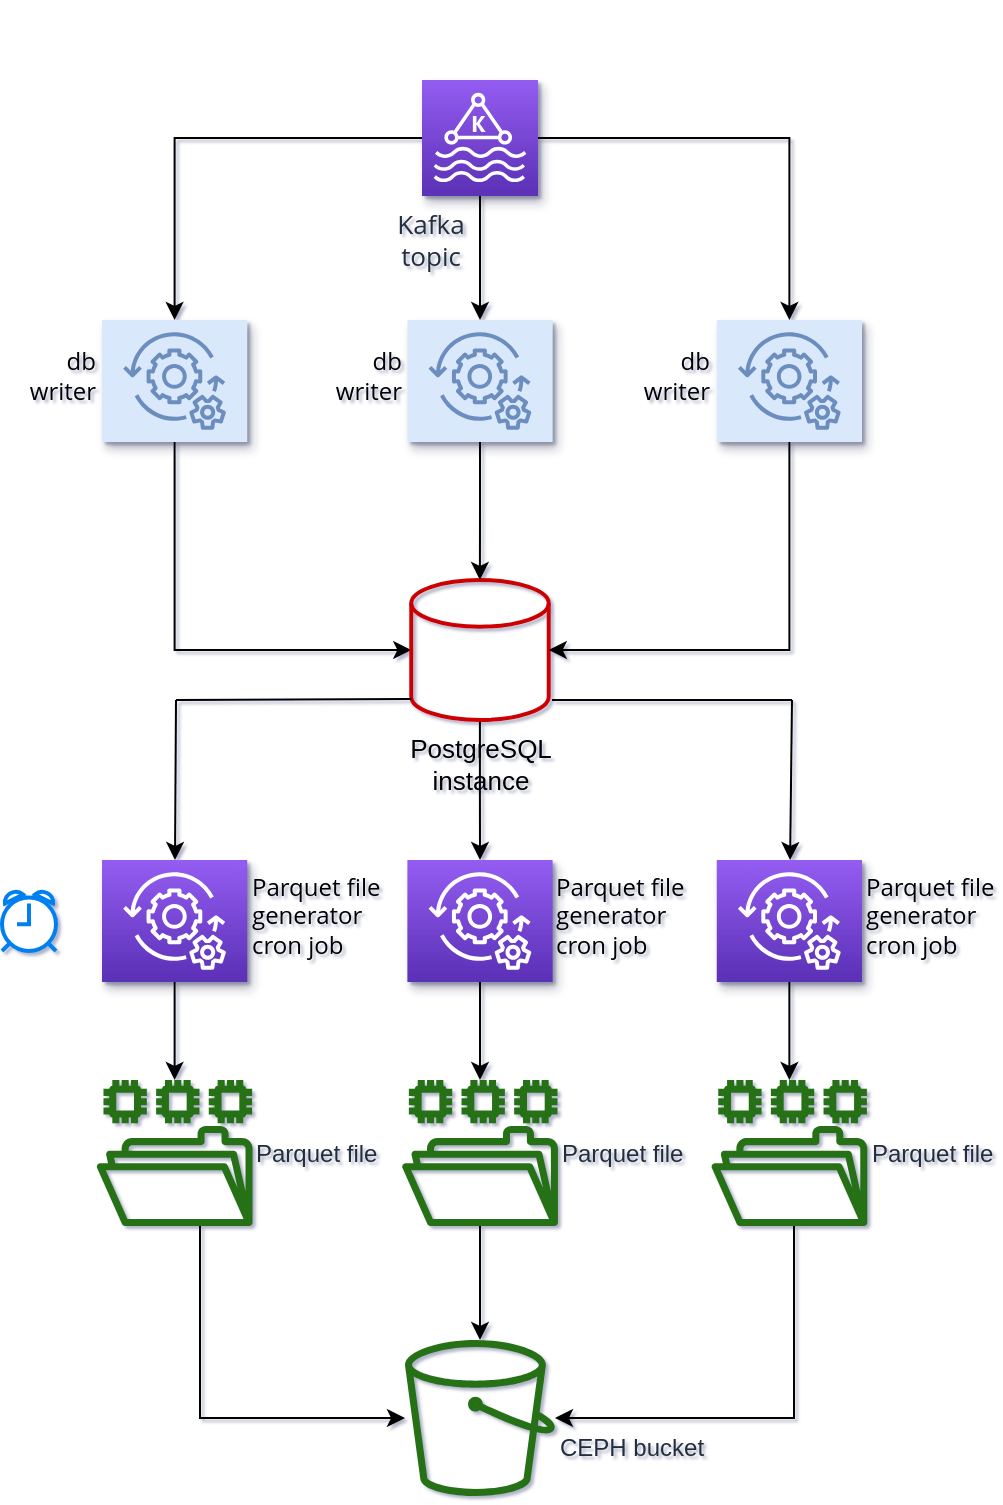 <mxfile version="13.9.8" type="device"><diagram id="PvZe2rQdpgl4ulF8Twd2" name="Page-1"><mxGraphModel dx="2062" dy="783" grid="1" gridSize="10" guides="1" tooltips="1" connect="1" arrows="1" fold="1" page="0" pageScale="1" pageWidth="850" pageHeight="1100" math="0" shadow="1" extFonts="Open Sans^https://fonts.googleapis.com/css?family=Open+Sans"><root><UserObject label="" animation="show Wq5InzKh79W2wBIpRcLx-78 fade&#xA;show cvLpx6p-RuNz1EM1y9mV-29 fade&#xA;wait 1000&#xA;&#xA;show Wq5InzKh79W2wBIpRcLx-1&#xA;wait 1000&#xA;show cvLpx6p-RuNz1EM1y9mV-24 fade&#xA;wait 1000&#xA;&#xA;show Wq5InzKh79W2wBIpRcLx-85 fade&#xA;show cvLpx6p-RuNz1EM1y9mV-22 fade&#xA;wait 1000&#xA;show Wq5InzKh79W2wBIpRcLx-2&#xA;wait 1000&#xA;show cvLpx6p-RuNz1EM1y9mV-23 fade&#xA;wait 1000&#xA;show Wq5InzKh79W2wBIpRcLx-3&#xA;wait 1000&#xA;show cvLpx6p-RuNz1EM1y9mV-30 fade&#xA;wait 1000&#xA;show Wq5InzKh79W2wBIpRcLx-4&#xA;wait 1000&#xA;show cvLpx6p-RuNz1EM1y9mV-25 fade&#xA;wait 1000&#xA;show cvLpx6p-RuNz1EM1y9mV-2 fade&#xA;wait 1000&#xA;show Wq5InzKh79W2wBIpRcLx-5&#xA;wait 1000&#xA;show Wq5InzKh79W2wBIpRcLx-6&#xA;wait 1000&#xA;show Wq5InzKh79W2wBIpRcLx-7&#xA;wait 1000&#xA;show cvLpx6p-RuNz1EM1y9mV-4 fade&#xA;wait 1000&#xA;show Wq5InzKh79W2wBIpRcLx-26&#xA;wait 1000&#xA;show Wq5InzKh79W2wBIpRcLx-20 fade&#xA;wait 1000&#xA;show Wq5InzKh79W2wBIpRcLx-21&#xA;wait 1000&#xA;show cvLpx6p-RuNz1EM1y9mV-8 fade&#xA;wait 1000&#xA;show cvLpx6p-RuNz1EM1y9mV-40 fade&#xA;show cvLpx6p-RuNz1EM1y9mV-9 fade&#xA;wait 1000&#xA;show hZzMzlVJMegq5i51UVMi-1&#xA;wait 1000&#xA;show qZqwFrgaYaiB9kYyUIb4-5&#xA;wait 1000&#xA;show cvLpx6p-RuNz1EM1y9mV-43&#xA;wait 1000&#xA;&#xA;&#xA;" id="0"><mxCell/></UserObject><mxCell id="1" parent="0"/><mxCell id="gIdM4JV-YsShGHb75-mt-10" value="" style="edgeStyle=orthogonalEdgeStyle;rounded=0;orthogonalLoop=1;jettySize=auto;html=1;" parent="1" source="cvLpx6p-RuNz1EM1y9mV-4" target="8Mudrr2gFht6RSvs2BrG-6" edge="1"><mxGeometry relative="1" as="geometry"><mxPoint x="-230" y="69" as="targetPoint"/></mxGeometry></mxCell><mxCell id="gIdM4JV-YsShGHb75-mt-11" value="" style="edgeStyle=orthogonalEdgeStyle;rounded=0;orthogonalLoop=1;jettySize=auto;html=1;" parent="1" source="cvLpx6p-RuNz1EM1y9mV-4" target="gIdM4JV-YsShGHb75-mt-3" edge="1"><mxGeometry relative="1" as="geometry"/></mxCell><mxCell id="gIdM4JV-YsShGHb75-mt-17" value="" style="edgeStyle=orthogonalEdgeStyle;rounded=0;orthogonalLoop=1;jettySize=auto;html=1;" parent="1" source="cvLpx6p-RuNz1EM1y9mV-4" target="gIdM4JV-YsShGHb75-mt-4" edge="1"><mxGeometry relative="1" as="geometry"><mxPoint x="-12" y="69" as="targetPoint"/></mxGeometry></mxCell><mxCell id="cvLpx6p-RuNz1EM1y9mV-4" value="Kafka&lt;br&gt;topic" style="outlineConnect=0;fontColor=#232F3E;gradientColor=#945DF2;gradientDirection=north;fillColor=#5A30B5;strokeColor=#ffffff;dashed=0;verticalLabelPosition=bottom;verticalAlign=top;align=center;html=1;fontSize=13;fontStyle=0;aspect=fixed;shape=mxgraph.aws4.resourceIcon;resIcon=mxgraph.aws4.managed_streaming_for_kafka;shadow=1;labelPosition=center;spacingRight=50;fontFamily=Open Sans;" parent="1" vertex="1"><mxGeometry x="-150" y="40" width="58" height="58" as="geometry"/></mxCell><mxCell id="Wq5InzKh79W2wBIpRcLx-83" value="" style="shape=image;imageAspect=0;aspect=fixed;verticalLabelPosition=bottom;verticalAlign=top;rounded=0;dashed=1;labelBackgroundColor=none;strokeColor=#3399FF;strokeWidth=2;fillColor=#ffffff;fontColor=#0066CC;align=center;html=1;image=https://static.redhat.com/libs/redhat/brand-assets/latest/corp/logo--hat-only.svg;" parent="1" vertex="1"><mxGeometry width="70" as="geometry"/></mxCell><mxCell id="gIdM4JV-YsShGHb75-mt-21" value="" style="edgeStyle=orthogonalEdgeStyle;rounded=0;orthogonalLoop=1;jettySize=auto;html=1;entryX=0;entryY=0.5;entryDx=0;entryDy=0;entryPerimeter=0;" parent="1" source="8Mudrr2gFht6RSvs2BrG-6" target="cvLpx6p-RuNz1EM1y9mV-8" edge="1"><mxGeometry relative="1" as="geometry"><mxPoint x="-253.69" y="301" as="targetPoint"/><Array as="points"><mxPoint x="-274" y="325"/></Array></mxGeometry></mxCell><UserObject label="&lt;div style=&quot;font-size: 12px;&quot;&gt;&lt;span style=&quot;font-size: 12px;&quot;&gt;db&lt;br style=&quot;font-size: 12px;&quot;&gt;writer&lt;/span&gt;&lt;b style=&quot;font-size: 12px;&quot;&gt;&lt;span style=&quot;font-size: 12px;&quot;&gt;&lt;br style=&quot;font-size: 12px;&quot;&gt;&lt;/span&gt;&lt;/b&gt;&lt;/div&gt;" id="8Mudrr2gFht6RSvs2BrG-6"><mxCell style="outlineConnect=0;gradientDirection=north;fillColor=#dae8fc;strokeColor=#6c8ebf;dashed=0;verticalLabelPosition=middle;verticalAlign=middle;align=right;html=1;fontSize=12;fontStyle=0;aspect=fixed;shape=mxgraph.aws4.resourceIcon;resIcon=mxgraph.aws4.managed_services;fontFamily=Open Sans;labelPosition=left;shadow=1;spacingBottom=5;spacingRight=2;" parent="1" vertex="1"><mxGeometry x="-310.0" y="160" width="72.62" height="61" as="geometry"/></mxCell></UserObject><mxCell id="gIdM4JV-YsShGHb75-mt-14" value="" style="edgeStyle=orthogonalEdgeStyle;rounded=0;orthogonalLoop=1;jettySize=auto;html=1;" parent="1" source="lFpBbyD3HLiovjmjeh-6-7" target="gIdM4JV-YsShGHb75-mt-1" edge="1"><mxGeometry relative="1" as="geometry"/></mxCell><UserObject label="Parquet file&lt;br style=&quot;font-size: 12px;&quot;&gt;generator&lt;br style=&quot;font-size: 12px;&quot;&gt;cron job" id="lFpBbyD3HLiovjmjeh-6-7"><mxCell style="outlineConnect=0;fontColor=#000000;gradientColor=#945DF2;gradientDirection=north;fillColor=#5A30B5;strokeColor=#FFFFFF;dashed=0;verticalLabelPosition=middle;verticalAlign=middle;align=left;html=1;fontSize=12;fontStyle=0;aspect=fixed;shape=mxgraph.aws4.resourceIcon;resIcon=mxgraph.aws4.managed_services;fontFamily=Open Sans;labelPosition=right;shadow=1;spacingBottom=5;" parent="1" vertex="1"><mxGeometry x="-157.31" y="430" width="72.62" height="61" as="geometry"/></mxCell></UserObject><mxCell id="gIdM4JV-YsShGHb75-mt-13" value="" style="edgeStyle=orthogonalEdgeStyle;rounded=0;orthogonalLoop=1;jettySize=auto;html=1;" parent="1" source="cvLpx6p-RuNz1EM1y9mV-8" target="lFpBbyD3HLiovjmjeh-6-7" edge="1"><mxGeometry relative="1" as="geometry"/></mxCell><mxCell id="cvLpx6p-RuNz1EM1y9mV-8" value="PostgreSQL&lt;br&gt;instance" style="strokeWidth=2;html=1;shape=mxgraph.flowchart.database;whiteSpace=wrap;shadow=0;dashed=0;fontFamily=Helvetica;fontSize=13;align=center;fillColor=none;strokeColor=#CC0000;labelPosition=center;verticalLabelPosition=bottom;verticalAlign=top;fontColor=#000000;spacingBottom=0;" parent="1" vertex="1"><mxGeometry x="-155.365" y="290" width="68.73" height="70" as="geometry"/></mxCell><mxCell id="gIdM4JV-YsShGHb75-mt-15" value="" style="edgeStyle=orthogonalEdgeStyle;rounded=0;orthogonalLoop=1;jettySize=auto;html=1;" parent="1" source="gIdM4JV-YsShGHb75-mt-1" target="gIdM4JV-YsShGHb75-mt-2" edge="1"><mxGeometry relative="1" as="geometry"/></mxCell><mxCell id="gIdM4JV-YsShGHb75-mt-1" value="Parquet file" style="outlineConnect=0;fontColor=#232F3E;gradientColor=none;fillColor=#277116;strokeColor=none;dashed=0;verticalLabelPosition=middle;verticalAlign=middle;align=left;html=1;fontSize=12;fontStyle=0;aspect=fixed;pointerEvents=1;shape=mxgraph.aws4.file_system;labelPosition=right;" parent="1" vertex="1"><mxGeometry x="-160.0" y="540" width="78" height="73" as="geometry"/></mxCell><mxCell id="gIdM4JV-YsShGHb75-mt-2" value="&lt;div&gt;&lt;br&gt;&lt;/div&gt;&lt;div&gt;&lt;br&gt;&lt;/div&gt;&lt;div&gt;CEPH bucket&lt;/div&gt;" style="outlineConnect=0;fontColor=#232F3E;gradientColor=none;fillColor=#277116;strokeColor=none;dashed=0;verticalLabelPosition=middle;verticalAlign=middle;align=left;html=1;fontSize=12;fontStyle=0;aspect=fixed;pointerEvents=1;shape=mxgraph.aws4.bucket;labelPosition=right;" parent="1" vertex="1"><mxGeometry x="-158.5" y="670" width="75" height="78" as="geometry"/></mxCell><mxCell id="gIdM4JV-YsShGHb75-mt-12" value="" style="edgeStyle=orthogonalEdgeStyle;rounded=0;orthogonalLoop=1;jettySize=auto;html=1;" parent="1" source="gIdM4JV-YsShGHb75-mt-3" target="cvLpx6p-RuNz1EM1y9mV-8" edge="1"><mxGeometry relative="1" as="geometry"/></mxCell><UserObject label="&lt;div style=&quot;font-size: 12px;&quot;&gt;&lt;span style=&quot;font-size: 12px;&quot;&gt;db&lt;br style=&quot;font-size: 12px;&quot;&gt;writer&lt;/span&gt;&lt;b style=&quot;font-size: 12px;&quot;&gt;&lt;span style=&quot;font-size: 12px;&quot;&gt;&lt;br style=&quot;font-size: 12px;&quot;&gt;&lt;/span&gt;&lt;/b&gt;&lt;/div&gt;" id="gIdM4JV-YsShGHb75-mt-3"><mxCell style="outlineConnect=0;gradientDirection=north;fillColor=#dae8fc;strokeColor=#6c8ebf;dashed=0;verticalLabelPosition=middle;verticalAlign=middle;align=right;html=1;fontSize=12;fontStyle=0;aspect=fixed;shape=mxgraph.aws4.resourceIcon;resIcon=mxgraph.aws4.managed_services;fontFamily=Open Sans;labelPosition=left;shadow=1;spacingBottom=5;spacingRight=2;" parent="1" vertex="1"><mxGeometry x="-157.31" y="160" width="72.62" height="61" as="geometry"/></mxCell></UserObject><mxCell id="gIdM4JV-YsShGHb75-mt-19" value="" style="edgeStyle=orthogonalEdgeStyle;rounded=0;orthogonalLoop=1;jettySize=auto;html=1;entryX=1;entryY=0.5;entryDx=0;entryDy=0;entryPerimeter=0;" parent="1" source="gIdM4JV-YsShGHb75-mt-4" target="cvLpx6p-RuNz1EM1y9mV-8" edge="1"><mxGeometry relative="1" as="geometry"><mxPoint x="33.69" y="301" as="targetPoint"/><Array as="points"><mxPoint x="34" y="325"/></Array></mxGeometry></mxCell><UserObject label="&lt;div style=&quot;font-size: 12px;&quot;&gt;&lt;span style=&quot;font-size: 12px;&quot;&gt;db&lt;br style=&quot;font-size: 12px;&quot;&gt;writer&lt;/span&gt;&lt;b style=&quot;font-size: 12px;&quot;&gt;&lt;span style=&quot;font-size: 12px;&quot;&gt;&lt;br style=&quot;font-size: 12px;&quot;&gt;&lt;/span&gt;&lt;/b&gt;&lt;/div&gt;" id="gIdM4JV-YsShGHb75-mt-4"><mxCell style="outlineConnect=0;gradientDirection=north;fillColor=#dae8fc;strokeColor=#6c8ebf;dashed=0;verticalLabelPosition=middle;verticalAlign=middle;align=right;html=1;fontSize=12;fontStyle=0;aspect=fixed;shape=mxgraph.aws4.resourceIcon;resIcon=mxgraph.aws4.managed_services;fontFamily=Open Sans;labelPosition=left;shadow=1;spacingBottom=5;spacingRight=2;" parent="1" vertex="1"><mxGeometry x="-2.62" y="160" width="72.62" height="61" as="geometry"/></mxCell></UserObject><mxCell id="1PgOwZRjmziOZtvPRspe-6" value="" style="edgeStyle=orthogonalEdgeStyle;rounded=0;orthogonalLoop=1;jettySize=auto;html=1;" parent="1" source="1PgOwZRjmziOZtvPRspe-1" target="1PgOwZRjmziOZtvPRspe-3" edge="1"><mxGeometry relative="1" as="geometry"/></mxCell><UserObject label="Parquet file&lt;br style=&quot;font-size: 12px;&quot;&gt;generator&lt;br style=&quot;font-size: 12px;&quot;&gt;cron job" id="1PgOwZRjmziOZtvPRspe-1"><mxCell style="outlineConnect=0;fontColor=#000000;gradientColor=#945DF2;gradientDirection=north;fillColor=#5A30B5;strokeColor=#FFFFFF;dashed=0;verticalLabelPosition=middle;verticalAlign=middle;align=left;html=1;fontSize=12;fontStyle=0;aspect=fixed;shape=mxgraph.aws4.resourceIcon;resIcon=mxgraph.aws4.managed_services;fontFamily=Open Sans;labelPosition=right;shadow=1;spacingBottom=5;" parent="1" vertex="1"><mxGeometry x="-310.0" y="430" width="72.62" height="61" as="geometry"/></mxCell></UserObject><mxCell id="1PgOwZRjmziOZtvPRspe-5" value="" style="edgeStyle=orthogonalEdgeStyle;rounded=0;orthogonalLoop=1;jettySize=auto;html=1;" parent="1" source="1PgOwZRjmziOZtvPRspe-2" target="1PgOwZRjmziOZtvPRspe-4" edge="1"><mxGeometry relative="1" as="geometry"/></mxCell><UserObject label="Parquet file&lt;br style=&quot;font-size: 12px;&quot;&gt;generator&lt;br style=&quot;font-size: 12px;&quot;&gt;cron job" id="1PgOwZRjmziOZtvPRspe-2"><mxCell style="outlineConnect=0;fontColor=#000000;gradientColor=#945DF2;gradientDirection=north;fillColor=#5A30B5;strokeColor=#FFFFFF;dashed=0;verticalLabelPosition=middle;verticalAlign=middle;align=left;html=1;fontSize=12;fontStyle=0;aspect=fixed;shape=mxgraph.aws4.resourceIcon;resIcon=mxgraph.aws4.managed_services;fontFamily=Open Sans;labelPosition=right;shadow=1;spacingBottom=5;" parent="1" vertex="1"><mxGeometry x="-2.62" y="430" width="72.62" height="61" as="geometry"/></mxCell></UserObject><mxCell id="1PgOwZRjmziOZtvPRspe-8" value="" style="edgeStyle=orthogonalEdgeStyle;rounded=0;orthogonalLoop=1;jettySize=auto;html=1;" parent="1" source="1PgOwZRjmziOZtvPRspe-3" target="gIdM4JV-YsShGHb75-mt-2" edge="1"><mxGeometry relative="1" as="geometry"><mxPoint x="-160" y="710" as="targetPoint"/><Array as="points"><mxPoint x="-261" y="709"/></Array></mxGeometry></mxCell><mxCell id="1PgOwZRjmziOZtvPRspe-3" value="Parquet file" style="outlineConnect=0;fontColor=#232F3E;gradientColor=none;fillColor=#277116;strokeColor=none;dashed=0;verticalLabelPosition=middle;verticalAlign=middle;align=left;html=1;fontSize=12;fontStyle=0;aspect=fixed;pointerEvents=1;shape=mxgraph.aws4.file_system;labelPosition=right;" parent="1" vertex="1"><mxGeometry x="-312.69" y="540" width="78" height="73" as="geometry"/></mxCell><mxCell id="1PgOwZRjmziOZtvPRspe-10" value="" style="edgeStyle=orthogonalEdgeStyle;rounded=0;orthogonalLoop=1;jettySize=auto;html=1;" parent="1" source="1PgOwZRjmziOZtvPRspe-4" target="gIdM4JV-YsShGHb75-mt-2" edge="1"><mxGeometry relative="1" as="geometry"><mxPoint x="36.31" y="693" as="targetPoint"/><Array as="points"><mxPoint x="36" y="709"/></Array></mxGeometry></mxCell><mxCell id="1PgOwZRjmziOZtvPRspe-4" value="Parquet file" style="outlineConnect=0;fontColor=#232F3E;gradientColor=none;fillColor=#277116;strokeColor=none;dashed=0;verticalLabelPosition=middle;verticalAlign=middle;align=left;html=1;fontSize=12;fontStyle=0;aspect=fixed;pointerEvents=1;shape=mxgraph.aws4.file_system;labelPosition=right;" parent="1" vertex="1"><mxGeometry x="-5.31" y="540" width="78" height="73" as="geometry"/></mxCell><mxCell id="1PgOwZRjmziOZtvPRspe-11" value="" style="endArrow=none;html=1;exitX=0;exitY=0.85;exitDx=0;exitDy=0;exitPerimeter=0;endFill=0;" parent="1" source="cvLpx6p-RuNz1EM1y9mV-8" edge="1"><mxGeometry width="50" height="50" relative="1" as="geometry"><mxPoint x="-160" y="450" as="sourcePoint"/><mxPoint x="-273" y="350" as="targetPoint"/></mxGeometry></mxCell><mxCell id="1PgOwZRjmziOZtvPRspe-12" value="" style="endArrow=none;html=1;endFill=0;" parent="1" edge="1"><mxGeometry width="50" height="50" relative="1" as="geometry"><mxPoint x="-85" y="350" as="sourcePoint"/><mxPoint x="35" y="350" as="targetPoint"/></mxGeometry></mxCell><mxCell id="1PgOwZRjmziOZtvPRspe-13" value="" style="endArrow=classic;html=1;" parent="1" target="1PgOwZRjmziOZtvPRspe-1" edge="1"><mxGeometry width="50" height="50" relative="1" as="geometry"><mxPoint x="-273" y="350" as="sourcePoint"/><mxPoint x="-270" y="420" as="targetPoint"/></mxGeometry></mxCell><mxCell id="1PgOwZRjmziOZtvPRspe-14" value="" style="endArrow=classic;html=1;" parent="1" target="1PgOwZRjmziOZtvPRspe-2" edge="1"><mxGeometry width="50" height="50" relative="1" as="geometry"><mxPoint x="35" y="350" as="sourcePoint"/><mxPoint x="40" y="420" as="targetPoint"/></mxGeometry></mxCell><mxCell id="oxKi0XoXTheFAXKW1u6M-1" value="" style="html=1;verticalLabelPosition=bottom;align=center;labelBackgroundColor=#ffffff;verticalAlign=top;strokeWidth=2;strokeColor=#0080F0;shadow=0;dashed=0;shape=mxgraph.ios7.icons.alarm_clock;" vertex="1" parent="1"><mxGeometry x="-360" y="445.5" width="27" height="30" as="geometry"/></mxCell></root></mxGraphModel></diagram></mxfile>